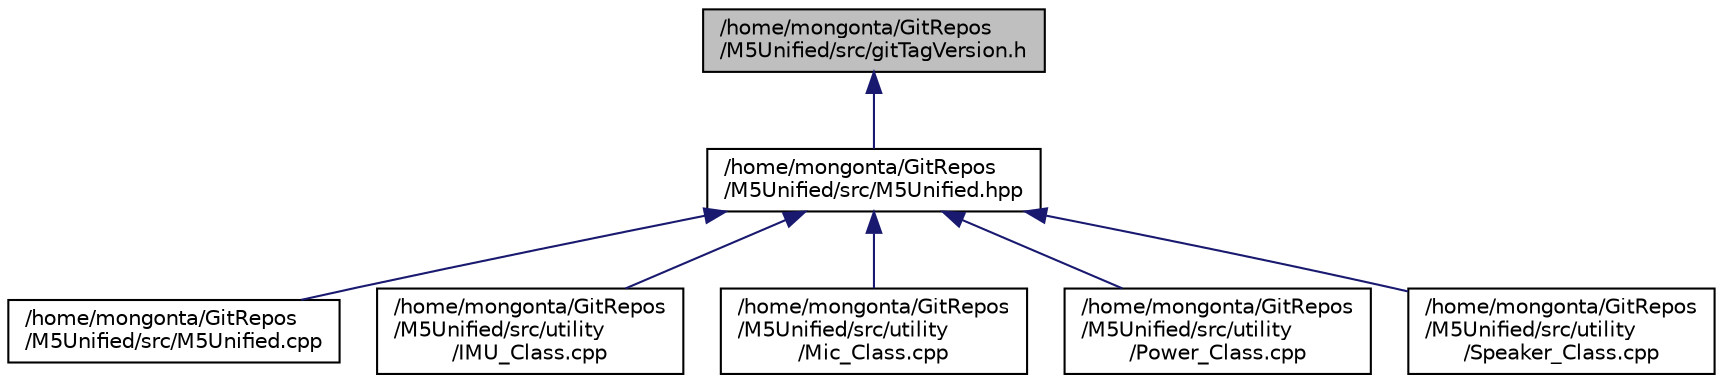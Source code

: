 digraph "/home/mongonta/GitRepos/M5Unified/src/gitTagVersion.h"
{
 // LATEX_PDF_SIZE
  edge [fontname="Helvetica",fontsize="10",labelfontname="Helvetica",labelfontsize="10"];
  node [fontname="Helvetica",fontsize="10",shape=record];
  Node1 [label="/home/mongonta/GitRepos\l/M5Unified/src/gitTagVersion.h",height=0.2,width=0.4,color="black", fillcolor="grey75", style="filled", fontcolor="black",tooltip=" "];
  Node1 -> Node2 [dir="back",color="midnightblue",fontsize="10",style="solid",fontname="Helvetica"];
  Node2 [label="/home/mongonta/GitRepos\l/M5Unified/src/M5Unified.hpp",height=0.2,width=0.4,color="black", fillcolor="white", style="filled",URL="$M5Unified_8hpp.html",tooltip=" "];
  Node2 -> Node3 [dir="back",color="midnightblue",fontsize="10",style="solid",fontname="Helvetica"];
  Node3 [label="/home/mongonta/GitRepos\l/M5Unified/src/M5Unified.cpp",height=0.2,width=0.4,color="black", fillcolor="white", style="filled",URL="$M5Unified_8cpp.html",tooltip=" "];
  Node2 -> Node4 [dir="back",color="midnightblue",fontsize="10",style="solid",fontname="Helvetica"];
  Node4 [label="/home/mongonta/GitRepos\l/M5Unified/src/utility\l/IMU_Class.cpp",height=0.2,width=0.4,color="black", fillcolor="white", style="filled",URL="$IMU__Class_8cpp.html",tooltip=" "];
  Node2 -> Node5 [dir="back",color="midnightblue",fontsize="10",style="solid",fontname="Helvetica"];
  Node5 [label="/home/mongonta/GitRepos\l/M5Unified/src/utility\l/Mic_Class.cpp",height=0.2,width=0.4,color="black", fillcolor="white", style="filled",URL="$Mic__Class_8cpp.html",tooltip=" "];
  Node2 -> Node6 [dir="back",color="midnightblue",fontsize="10",style="solid",fontname="Helvetica"];
  Node6 [label="/home/mongonta/GitRepos\l/M5Unified/src/utility\l/Power_Class.cpp",height=0.2,width=0.4,color="black", fillcolor="white", style="filled",URL="$Power__Class_8cpp.html",tooltip=" "];
  Node2 -> Node7 [dir="back",color="midnightblue",fontsize="10",style="solid",fontname="Helvetica"];
  Node7 [label="/home/mongonta/GitRepos\l/M5Unified/src/utility\l/Speaker_Class.cpp",height=0.2,width=0.4,color="black", fillcolor="white", style="filled",URL="$Speaker__Class_8cpp.html",tooltip=" "];
}
